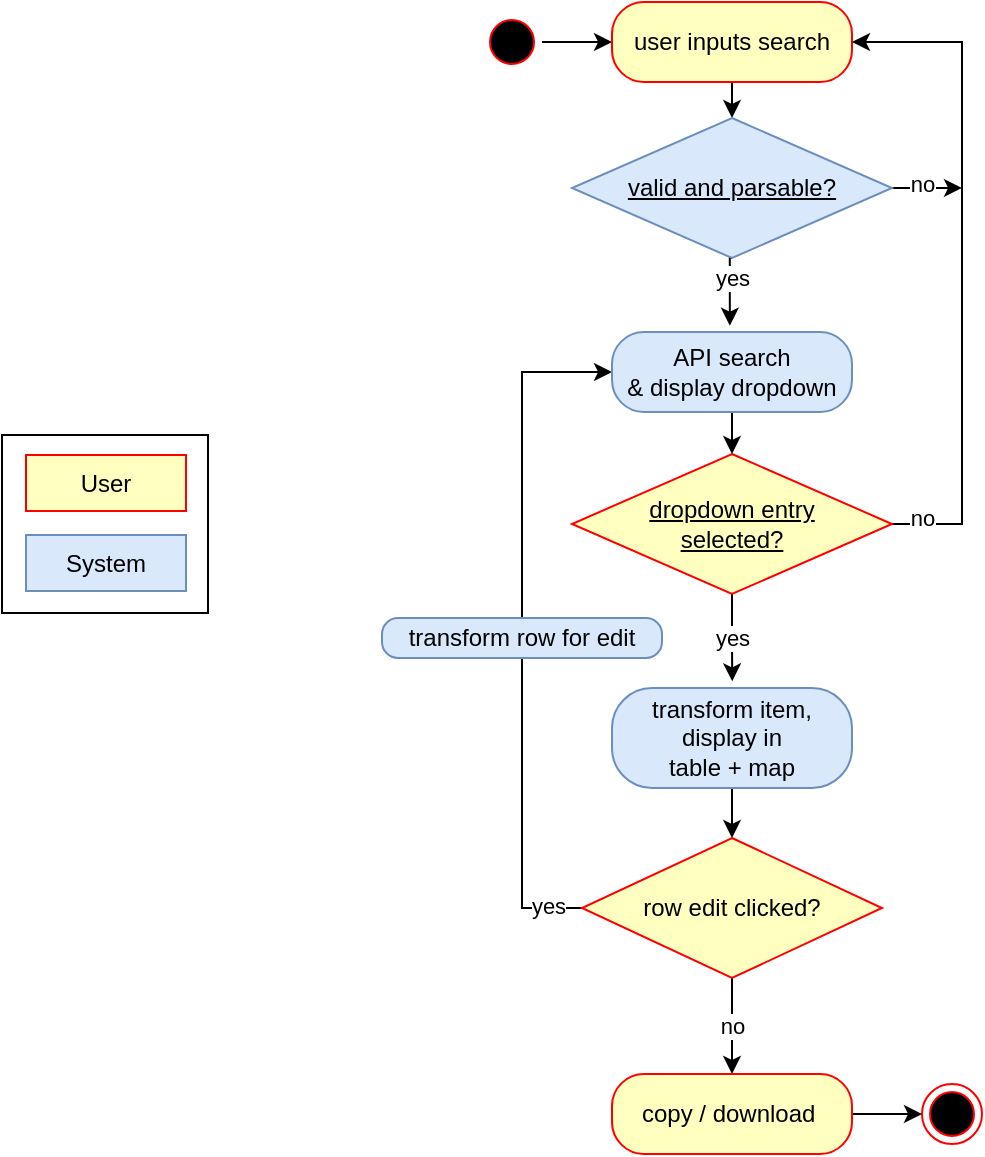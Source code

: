 <mxfile version="20.5.3" type="device"><diagram id="FkBaL4cStHtVy1sLwvw4" name="Page-1"><mxGraphModel dx="2249" dy="874" grid="1" gridSize="10" guides="1" tooltips="1" connect="1" arrows="1" fold="1" page="1" pageScale="1" pageWidth="827" pageHeight="1169" math="0" shadow="0"><root><mxCell id="0"/><mxCell id="1" parent="0"/><mxCell id="IsSMqKk0RClxR564Lr7w-6" style="edgeStyle=orthogonalEdgeStyle;rounded=0;orthogonalLoop=1;jettySize=auto;html=1;exitX=0.5;exitY=1;exitDx=0;exitDy=0;entryX=0.5;entryY=0;entryDx=0;entryDy=0;" edge="1" parent="1" source="Wg8F868xFUBrMJ9Amc5u-8" target="IsSMqKk0RClxR564Lr7w-3"><mxGeometry relative="1" as="geometry"/></mxCell><mxCell id="Wg8F868xFUBrMJ9Amc5u-8" value="user inputs search" style="rounded=1;whiteSpace=wrap;html=1;arcSize=40;fontColor=#000000;fillColor=#ffffc0;strokeColor=#ff0000;" parent="1" vertex="1"><mxGeometry x="155" y="312" width="120" height="40" as="geometry"/></mxCell><mxCell id="Wg8F868xFUBrMJ9Amc5u-47" value="yes" style="edgeStyle=orthogonalEdgeStyle;rounded=0;orthogonalLoop=1;jettySize=auto;html=1;exitX=0.5;exitY=1;exitDx=0;exitDy=0;entryX=0.501;entryY=-0.067;entryDx=0;entryDy=0;entryPerimeter=0;" parent="1" source="Wg8F868xFUBrMJ9Amc5u-15" target="IsSMqKk0RClxR564Lr7w-15" edge="1"><mxGeometry relative="1" as="geometry"><mxPoint x="215" y="640" as="targetPoint"/></mxGeometry></mxCell><mxCell id="Wg8F868xFUBrMJ9Amc5u-50" value="no" style="edgeStyle=orthogonalEdgeStyle;rounded=0;orthogonalLoop=1;jettySize=auto;html=1;exitX=1;exitY=0.5;exitDx=0;exitDy=0;entryX=1;entryY=0.5;entryDx=0;entryDy=0;" parent="1" source="Wg8F868xFUBrMJ9Amc5u-15" target="Wg8F868xFUBrMJ9Amc5u-8" edge="1"><mxGeometry x="-0.909" y="3" relative="1" as="geometry"><mxPoint x="405" y="573" as="targetPoint"/><Array as="points"><mxPoint x="330" y="573"/><mxPoint x="330" y="332"/></Array><mxPoint as="offset"/></mxGeometry></mxCell><mxCell id="Wg8F868xFUBrMJ9Amc5u-15" value="dropdown entry &lt;br&gt;selected?" style="rhombus;whiteSpace=wrap;html=1;fillColor=#ffffc0;strokeColor=#ff0000;fontStyle=4" parent="1" vertex="1"><mxGeometry x="135" y="538" width="160" height="70" as="geometry"/></mxCell><mxCell id="Wg8F868xFUBrMJ9Amc5u-48" value="no" style="edgeStyle=orthogonalEdgeStyle;rounded=0;orthogonalLoop=1;jettySize=auto;html=1;exitX=0.5;exitY=1;exitDx=0;exitDy=0;entryX=0.5;entryY=0;entryDx=0;entryDy=0;" parent="1" source="Wg8F868xFUBrMJ9Amc5u-18" target="Wg8F868xFUBrMJ9Amc5u-26" edge="1"><mxGeometry relative="1" as="geometry"/></mxCell><mxCell id="IsSMqKk0RClxR564Lr7w-18" value="yes" style="edgeStyle=orthogonalEdgeStyle;rounded=0;orthogonalLoop=1;jettySize=auto;html=1;exitX=0;exitY=0.5;exitDx=0;exitDy=0;entryX=0;entryY=0.5;entryDx=0;entryDy=0;endArrow=classic;endFill=1;" edge="1" parent="1" source="Wg8F868xFUBrMJ9Amc5u-18" target="Wg8F868xFUBrMJ9Amc5u-31"><mxGeometry x="-0.901" y="-1" relative="1" as="geometry"><Array as="points"><mxPoint x="110" y="765"/><mxPoint x="110" y="497"/></Array><mxPoint as="offset"/></mxGeometry></mxCell><mxCell id="Wg8F868xFUBrMJ9Amc5u-18" value="row edit clicked?" style="rhombus;whiteSpace=wrap;html=1;fillColor=#ffffc0;strokeColor=#ff0000;" parent="1" vertex="1"><mxGeometry x="140" y="730" width="150" height="70" as="geometry"/></mxCell><mxCell id="Wg8F868xFUBrMJ9Amc5u-24" value="" style="ellipse;html=1;shape=endState;fillColor=#000000;strokeColor=#ff0000;" parent="1" vertex="1"><mxGeometry x="310" y="853" width="30" height="30" as="geometry"/></mxCell><mxCell id="IsSMqKk0RClxR564Lr7w-23" style="edgeStyle=orthogonalEdgeStyle;rounded=0;orthogonalLoop=1;jettySize=auto;html=1;exitX=1;exitY=0.5;exitDx=0;exitDy=0;entryX=0;entryY=0.5;entryDx=0;entryDy=0;endArrow=classic;endFill=1;" edge="1" parent="1" source="Wg8F868xFUBrMJ9Amc5u-26" target="Wg8F868xFUBrMJ9Amc5u-24"><mxGeometry relative="1" as="geometry"/></mxCell><mxCell id="Wg8F868xFUBrMJ9Amc5u-26" value="copy / download&amp;nbsp;" style="rounded=1;whiteSpace=wrap;html=1;arcSize=40;fillColor=#ffffc0;strokeColor=#ff0000;fontColor=#000000;" parent="1" vertex="1"><mxGeometry x="155" y="848" width="120" height="40" as="geometry"/></mxCell><mxCell id="Wg8F868xFUBrMJ9Amc5u-33" style="edgeStyle=orthogonalEdgeStyle;rounded=0;orthogonalLoop=1;jettySize=auto;html=1;exitX=0.5;exitY=1;exitDx=0;exitDy=0;entryX=0.5;entryY=0;entryDx=0;entryDy=0;" parent="1" source="Wg8F868xFUBrMJ9Amc5u-31" target="Wg8F868xFUBrMJ9Amc5u-15" edge="1"><mxGeometry relative="1" as="geometry"/></mxCell><mxCell id="Wg8F868xFUBrMJ9Amc5u-31" value="API search &lt;br&gt;&amp;amp; display dropdown" style="rounded=1;whiteSpace=wrap;html=1;arcSize=40;fillColor=#dae8fc;strokeColor=#6c8ebf;" parent="1" vertex="1"><mxGeometry x="155" y="477" width="120" height="40" as="geometry"/></mxCell><mxCell id="IsSMqKk0RClxR564Lr7w-22" style="edgeStyle=orthogonalEdgeStyle;rounded=0;orthogonalLoop=1;jettySize=auto;html=1;exitX=1;exitY=0.5;exitDx=0;exitDy=0;entryX=0;entryY=0.5;entryDx=0;entryDy=0;endArrow=classic;endFill=1;" edge="1" parent="1" source="Wg8F868xFUBrMJ9Amc5u-55" target="Wg8F868xFUBrMJ9Amc5u-8"><mxGeometry relative="1" as="geometry"/></mxCell><mxCell id="Wg8F868xFUBrMJ9Amc5u-55" value="" style="ellipse;html=1;shape=startState;fillColor=#000000;strokeColor=#ff0000;" parent="1" vertex="1"><mxGeometry x="90" y="317" width="30" height="30" as="geometry"/></mxCell><mxCell id="IsSMqKk0RClxR564Lr7w-8" style="edgeStyle=orthogonalEdgeStyle;rounded=0;orthogonalLoop=1;jettySize=auto;html=1;exitX=0.5;exitY=1;exitDx=0;exitDy=0;entryX=0.491;entryY=-0.079;entryDx=0;entryDy=0;entryPerimeter=0;" edge="1" parent="1" source="IsSMqKk0RClxR564Lr7w-3" target="Wg8F868xFUBrMJ9Amc5u-31"><mxGeometry relative="1" as="geometry"/></mxCell><mxCell id="IsSMqKk0RClxR564Lr7w-10" value="yes" style="edgeLabel;html=1;align=center;verticalAlign=middle;resizable=0;points=[];" vertex="1" connectable="0" parent="IsSMqKk0RClxR564Lr7w-8"><mxGeometry x="-0.567" relative="1" as="geometry"><mxPoint x="1" y="3" as="offset"/></mxGeometry></mxCell><mxCell id="IsSMqKk0RClxR564Lr7w-11" value="no" style="edgeStyle=orthogonalEdgeStyle;rounded=0;orthogonalLoop=1;jettySize=auto;html=1;exitX=1;exitY=0.5;exitDx=0;exitDy=0;endArrow=classic;endFill=1;" edge="1" parent="1" source="IsSMqKk0RClxR564Lr7w-3"><mxGeometry x="-0.143" y="2" relative="1" as="geometry"><mxPoint x="330.0" y="404.952" as="targetPoint"/><mxPoint as="offset"/></mxGeometry></mxCell><mxCell id="IsSMqKk0RClxR564Lr7w-3" value="valid and parsable?" style="rhombus;whiteSpace=wrap;html=1;fillColor=#dae8fc;strokeColor=#6c8ebf;fontStyle=4" vertex="1" parent="1"><mxGeometry x="135" y="370" width="160" height="70" as="geometry"/></mxCell><mxCell id="IsSMqKk0RClxR564Lr7w-17" style="edgeStyle=orthogonalEdgeStyle;rounded=0;orthogonalLoop=1;jettySize=auto;html=1;exitX=0.5;exitY=1;exitDx=0;exitDy=0;entryX=0.5;entryY=0;entryDx=0;entryDy=0;endArrow=classic;endFill=1;" edge="1" parent="1" source="IsSMqKk0RClxR564Lr7w-15" target="Wg8F868xFUBrMJ9Amc5u-18"><mxGeometry relative="1" as="geometry"/></mxCell><mxCell id="IsSMqKk0RClxR564Lr7w-15" value="transform item,&lt;br&gt;display in &lt;br&gt;table + map" style="rounded=1;whiteSpace=wrap;html=1;arcSize=40;fillColor=#dae8fc;strokeColor=#6c8ebf;" vertex="1" parent="1"><mxGeometry x="155" y="655" width="120" height="50" as="geometry"/></mxCell><mxCell id="IsSMqKk0RClxR564Lr7w-19" value="transform row for edit" style="rounded=1;whiteSpace=wrap;html=1;arcSize=40;fillColor=#dae8fc;strokeColor=#6c8ebf;" vertex="1" parent="1"><mxGeometry x="40" y="620" width="140" height="20" as="geometry"/></mxCell><mxCell id="IsSMqKk0RClxR564Lr7w-20" value="User" style="rounded=0;whiteSpace=wrap;html=1;arcSize=40;fontColor=#000000;fillColor=#ffffc0;strokeColor=#ff0000;" vertex="1" parent="1"><mxGeometry x="-138" y="538.5" width="80" height="28" as="geometry"/></mxCell><mxCell id="IsSMqKk0RClxR564Lr7w-21" value="System" style="rounded=0;whiteSpace=wrap;html=1;arcSize=40;fillColor=#dae8fc;strokeColor=#6c8ebf;" vertex="1" parent="1"><mxGeometry x="-138" y="578.5" width="80" height="28" as="geometry"/></mxCell><mxCell id="IsSMqKk0RClxR564Lr7w-24" value="" style="rounded=0;whiteSpace=wrap;html=1;fillColor=none;align=center;labelPosition=center;verticalLabelPosition=bottom;verticalAlign=top;" vertex="1" parent="1"><mxGeometry x="-150" y="528.5" width="103" height="89" as="geometry"/></mxCell></root></mxGraphModel></diagram></mxfile>